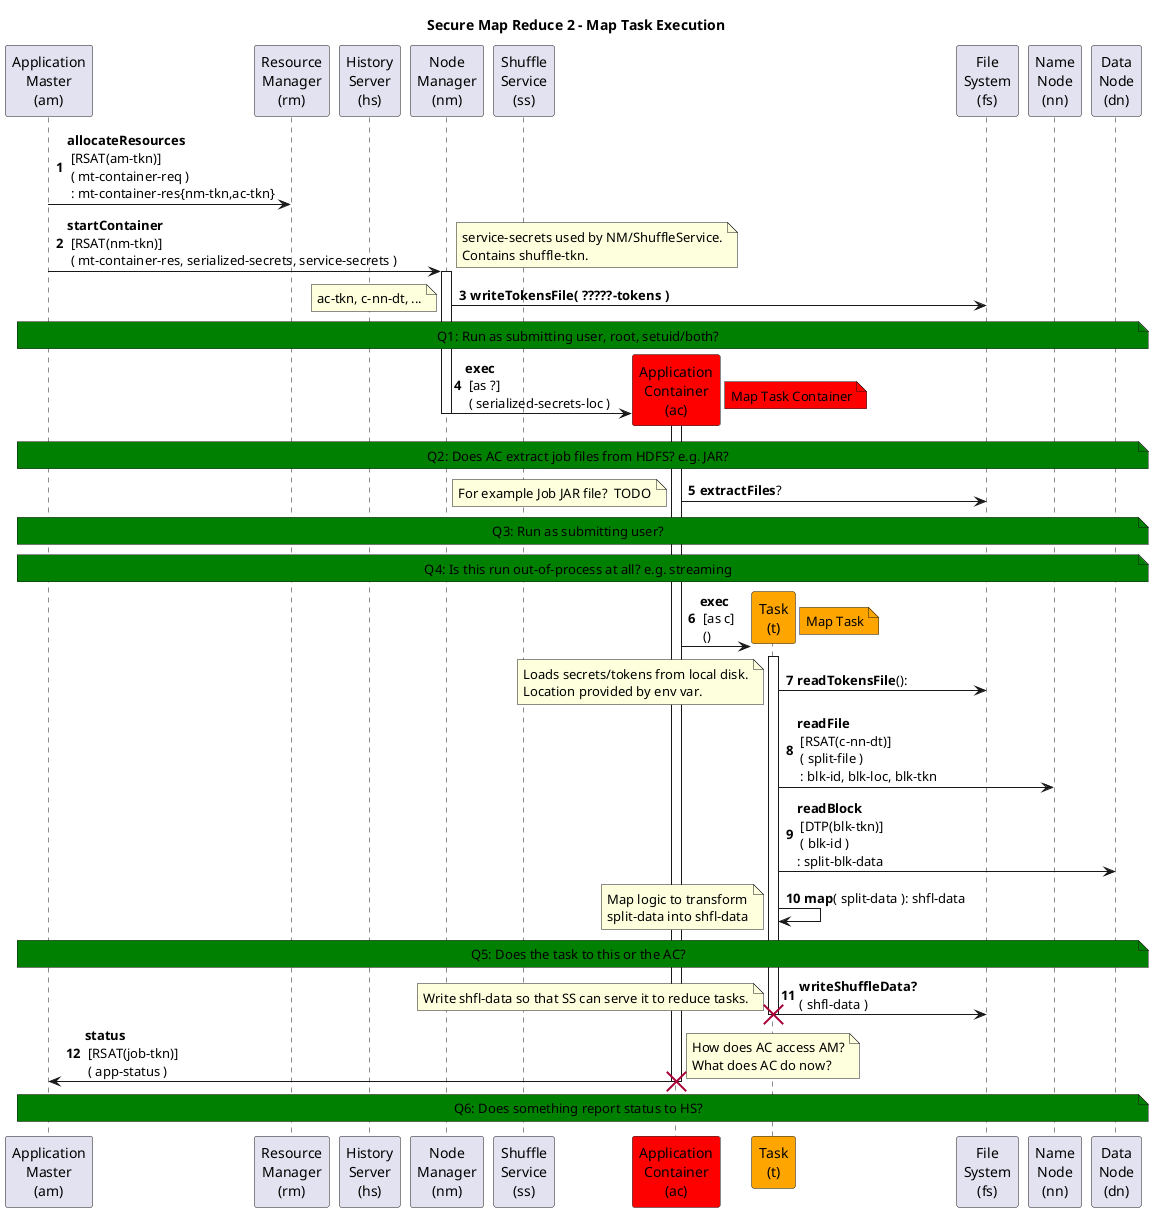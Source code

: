 @startuml
title Secure Map Reduce 2 - Map Task Execution
autonumber
'hide footbox

'participant "Kerberos\nKDC" as KDC
'participant "Client\n(c)" as C
participant "Application\nMaster\n(am)" as AM
'participant "Client\nService\n(cs)" as CS
participant "Resource\nManager\n(rm)" as RM
participant "History\nServer\n(hs)" as HS
participant "Node\nManager\n(nm)" as NM
participant "Shuffle\nService\n(ss)" as SS
participant "Application\nContainer\n(ac)" as AC #red
participant "Task\n(t)" as T #orange
participant "File\nSystem\n(fs)" as FS
participant "Name\nNode\n(nn)" as NN
participant "Data\nNode\n(dn)" as DN

  'note over C,DN #green: QUESTION ?

'1
AM->RM: <b>allocateResources\n [RSAT(am-tkn)]\n ( mt-container-req )\n : mt-container-res{nm-tkn,ac-tkn}

'2
AM->NM: <b>startContainer\n [RSAT(nm-tkn)]\n ( mt-container-res, serialized-secrets, service-secrets )
  note right: service-secrets used by NM/ShuffleService.\nContains shuffle-tkn.

  activate NM
'3
NM->FS: <b>writeTokensFile( ?????-tokens )
  note left: ac-tkn, c-nn-dt, ...

  create AC

note over AM,DN #green: Q1: Run as submitting user, root, setuid/both?

'4
NM->AC: <b>exec\n [as ?]\n ( serialized-secrets-loc )
  note right #red: Map Task Container

  deactivate NM
  activate AC

note over AM,DN #green: Q2: Does AC extract job files from HDFS? e.g. JAR?

'5
AC->FS: <b>extractFiles</b>?
  note left: For example Job JAR file?  TODO
  create T

note over AM,DN #green: Q3: Run as submitting user?
note over AM,DN #green: Q4: Is this run out-of-process at all? e.g. streaming

'6
AC->T: <b>exec\n [as c]\n ()
  note right #orange: Map Task
  activate T

'7
T->FS: <b>readTokensFile</b>():
  note left: Loads secrets/tokens from local disk.\nLocation provided by env var.

'8
T->NN: <b>readFile\n [RSAT(c-nn-dt)]\n ( split-file )\n : blk-id, blk-loc, blk-tkn

'9
T->DN: <b>readBlock\n [DTP(blk-tkn)]\n ( blk-id )\n: split-blk-data

'10
T->T: <b>map</b>( split-data ): shfl-data
  note left: Map logic to transform\nsplit-data into shfl-data

note over AM,DN #green: Q5: Does the task to this or the AC?

'11
T->FS: <b>writeShuffleData<b>?\n( shfl-data )
  note left: Write shfl-data so that SS can serve it to reduce tasks.

  deactivate T
  destroy T

'12
AC->AM: <b>status\n [RSAT(job-tkn)]\n ( app-status )
  note right: How does AC access AM?\nWhat does AC do now?
  deactivate AC
  destroy AC

note over AM,DN #green: Q6: Does something report status to HS?

@enduml